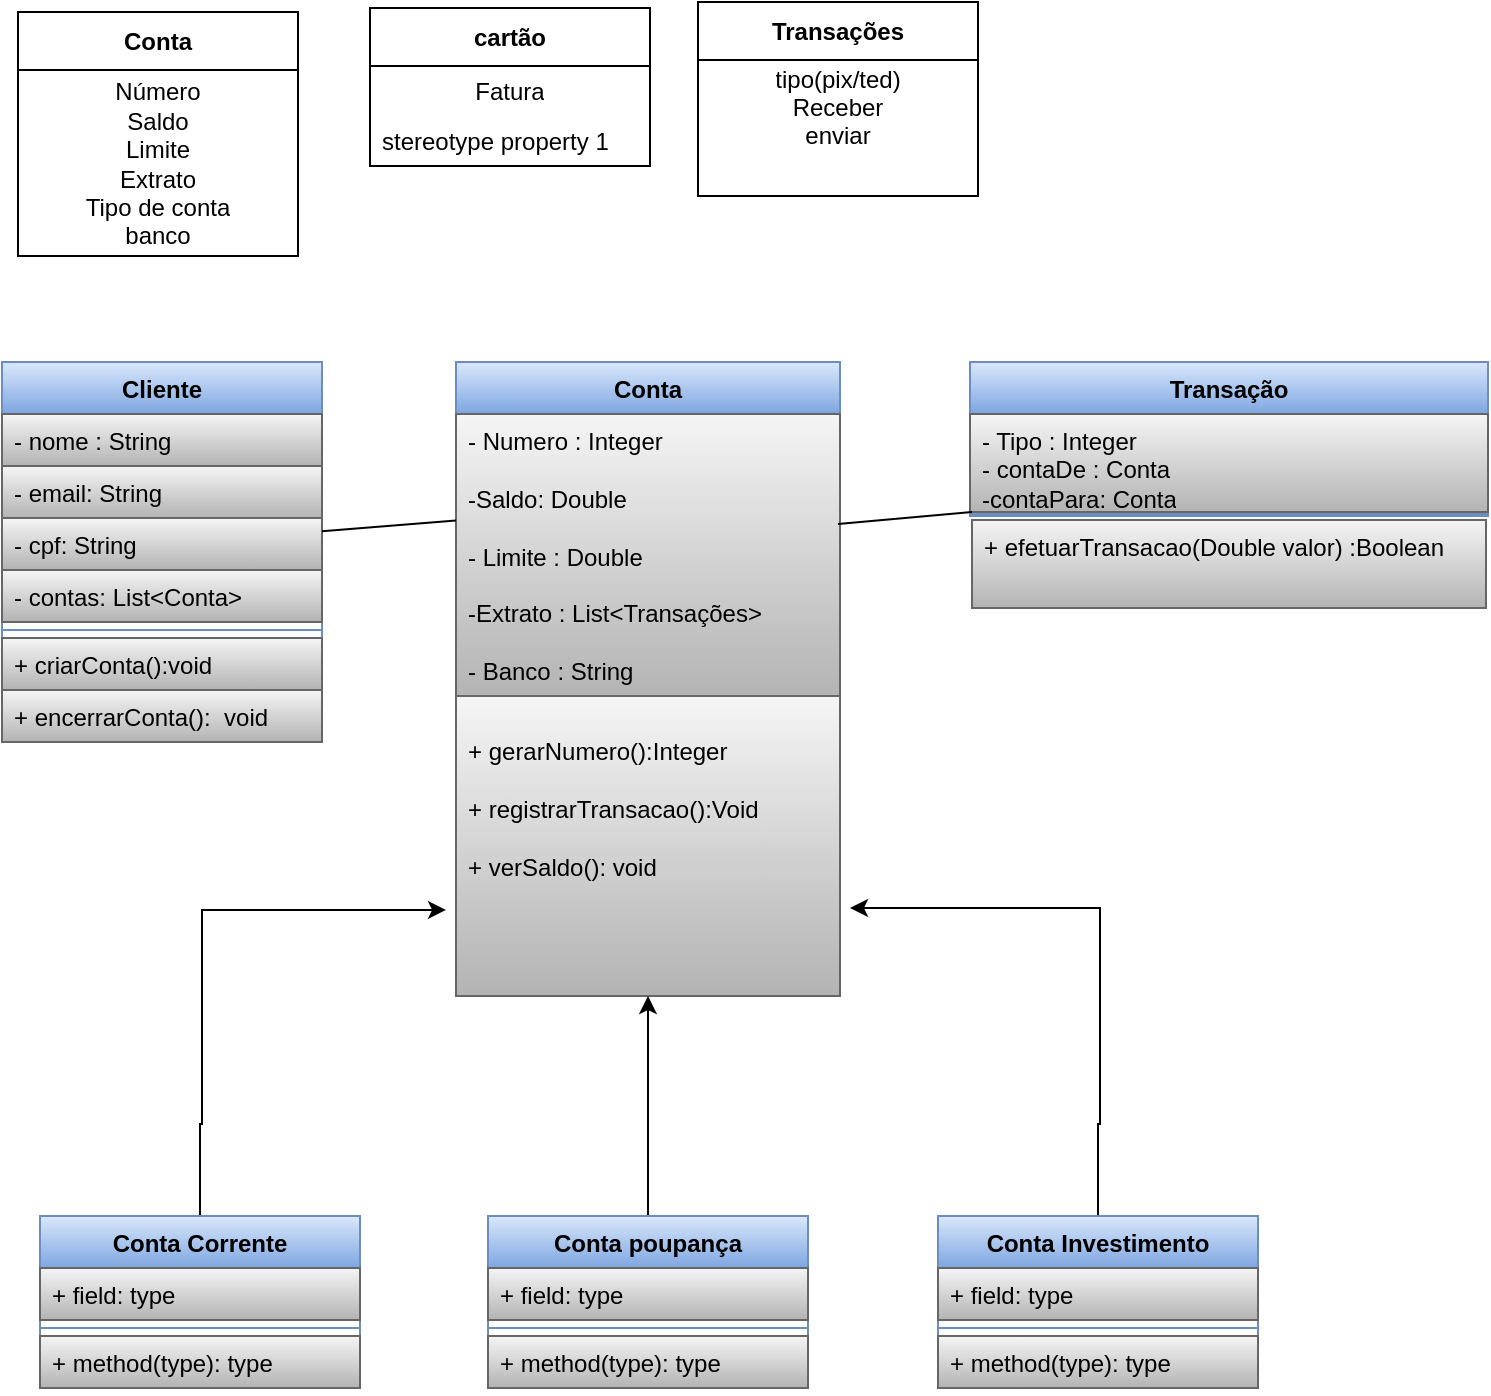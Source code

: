 <mxfile version="24.0.2" type="device">
  <diagram name="Página-1" id="RTMg8oHHeeSZe0mHpt-8">
    <mxGraphModel dx="1434" dy="780" grid="0" gridSize="10" guides="1" tooltips="1" connect="1" arrows="1" fold="1" page="1" pageScale="1" pageWidth="827" pageHeight="1169" background="none" math="0" shadow="0">
      <root>
        <mxCell id="0" />
        <mxCell id="1" parent="0" />
        <mxCell id="x5Ubl2-uREqJNJWsfz0u-1" value="Conta" style="swimlane;fontStyle=1;align=center;verticalAlign=middle;childLayout=stackLayout;horizontal=1;startSize=29;horizontalStack=0;resizeParent=1;resizeParentMax=0;resizeLast=0;collapsible=0;marginBottom=0;html=1;whiteSpace=wrap;" vertex="1" parent="1">
          <mxGeometry x="44" y="26" width="140" height="122" as="geometry" />
        </mxCell>
        <mxCell id="x5Ubl2-uREqJNJWsfz0u-2" value="&lt;div&gt;Número&lt;/div&gt;Saldo&lt;div&gt;Limite&lt;/div&gt;&lt;div&gt;Extrato&lt;/div&gt;&lt;div&gt;Tipo de conta&lt;/div&gt;&lt;div&gt;banco&lt;/div&gt;" style="text;html=1;strokeColor=none;fillColor=none;align=center;verticalAlign=middle;spacingLeft=4;spacingRight=4;overflow=hidden;rotatable=0;points=[[0,0.5],[1,0.5]];portConstraint=eastwest;whiteSpace=wrap;" vertex="1" parent="x5Ubl2-uREqJNJWsfz0u-1">
          <mxGeometry y="29" width="140" height="93" as="geometry" />
        </mxCell>
        <mxCell id="x5Ubl2-uREqJNJWsfz0u-4" value="cartão" style="swimlane;fontStyle=1;align=center;verticalAlign=middle;childLayout=stackLayout;horizontal=1;startSize=29;horizontalStack=0;resizeParent=1;resizeParentMax=0;resizeLast=0;collapsible=0;marginBottom=0;html=1;whiteSpace=wrap;" vertex="1" parent="1">
          <mxGeometry x="220" y="24" width="140" height="79" as="geometry" />
        </mxCell>
        <mxCell id="x5Ubl2-uREqJNJWsfz0u-5" value="Fatura" style="text;html=1;strokeColor=none;fillColor=none;align=center;verticalAlign=middle;spacingLeft=4;spacingRight=4;overflow=hidden;rotatable=0;points=[[0,0.5],[1,0.5]];portConstraint=eastwest;whiteSpace=wrap;" vertex="1" parent="x5Ubl2-uREqJNJWsfz0u-4">
          <mxGeometry y="29" width="140" height="25" as="geometry" />
        </mxCell>
        <mxCell id="x5Ubl2-uREqJNJWsfz0u-6" value="stereotype property 1" style="text;html=1;strokeColor=none;fillColor=none;align=left;verticalAlign=middle;spacingLeft=4;spacingRight=4;overflow=hidden;rotatable=0;points=[[0,0.5],[1,0.5]];portConstraint=eastwest;whiteSpace=wrap;" vertex="1" parent="x5Ubl2-uREqJNJWsfz0u-4">
          <mxGeometry y="54" width="140" height="25" as="geometry" />
        </mxCell>
        <mxCell id="x5Ubl2-uREqJNJWsfz0u-7" value="Transações" style="swimlane;fontStyle=1;align=center;verticalAlign=middle;childLayout=stackLayout;horizontal=1;startSize=29;horizontalStack=0;resizeParent=1;resizeParentMax=0;resizeLast=0;collapsible=0;marginBottom=0;html=1;whiteSpace=wrap;" vertex="1" parent="1">
          <mxGeometry x="384" y="21" width="140" height="97" as="geometry" />
        </mxCell>
        <mxCell id="x5Ubl2-uREqJNJWsfz0u-8" value="&lt;div&gt;tipo(pix/ted)&lt;/div&gt;&lt;div&gt;Receber&lt;/div&gt;&lt;div&gt;enviar&lt;/div&gt;&lt;div&gt;&lt;br&gt;&lt;/div&gt;&lt;div&gt;&lt;br&gt;&lt;/div&gt;&lt;div&gt;&lt;br&gt;&lt;/div&gt;" style="text;html=1;strokeColor=none;fillColor=none;align=center;verticalAlign=middle;spacingLeft=4;spacingRight=4;overflow=hidden;rotatable=0;points=[[0,0.5],[1,0.5]];portConstraint=eastwest;whiteSpace=wrap;" vertex="1" parent="x5Ubl2-uREqJNJWsfz0u-7">
          <mxGeometry y="29" width="140" height="68" as="geometry" />
        </mxCell>
        <mxCell id="x5Ubl2-uREqJNJWsfz0u-10" value="Conta" style="swimlane;fontStyle=1;align=center;verticalAlign=top;childLayout=stackLayout;horizontal=1;startSize=26;horizontalStack=0;resizeParent=1;resizeParentMax=0;resizeLast=0;collapsible=1;marginBottom=0;whiteSpace=wrap;html=1;fillColor=#dae8fc;gradientColor=#7ea6e0;strokeColor=#6c8ebf;" vertex="1" parent="1">
          <mxGeometry x="263" y="201" width="192" height="317" as="geometry" />
        </mxCell>
        <mxCell id="x5Ubl2-uREqJNJWsfz0u-11" value="- Numero : Integer&lt;div&gt;&lt;span style=&quot;background-color: initial;&quot;&gt;&lt;br&gt;&lt;/span&gt;&lt;/div&gt;&lt;div&gt;&lt;span style=&quot;background-color: initial;&quot;&gt;-Saldo: Double&lt;/span&gt;&lt;br&gt;&lt;/div&gt;&lt;div&gt;&lt;br&gt;&lt;/div&gt;&lt;div&gt;- Limite : Double&lt;/div&gt;&lt;div&gt;&lt;br&gt;&lt;/div&gt;&lt;div&gt;-Extrato : List&amp;lt;Transações&amp;gt;&lt;/div&gt;&lt;div&gt;&lt;br&gt;&lt;/div&gt;&lt;div&gt;- Banco : String&lt;/div&gt;&lt;div&gt;&lt;br&gt;&lt;/div&gt;&lt;div&gt;&lt;br&gt;&lt;/div&gt;" style="text;strokeColor=#666666;fillColor=#f5f5f5;align=left;verticalAlign=top;spacingLeft=4;spacingRight=4;overflow=hidden;rotatable=0;points=[[0,0.5],[1,0.5]];portConstraint=eastwest;whiteSpace=wrap;html=1;gradientColor=#b3b3b3;" vertex="1" parent="x5Ubl2-uREqJNJWsfz0u-10">
          <mxGeometry y="26" width="192" height="141" as="geometry" />
        </mxCell>
        <mxCell id="x5Ubl2-uREqJNJWsfz0u-13" value="&lt;div&gt;&lt;br&gt;&lt;/div&gt;&lt;div&gt;+ gerarNumero():Integer&lt;/div&gt;&lt;div&gt;&lt;br&gt;&lt;/div&gt;&lt;div&gt;+ registrarTransacao():Void&lt;/div&gt;&lt;div&gt;&lt;br&gt;&lt;/div&gt;&lt;div&gt;+ verSaldo(): void&lt;/div&gt;" style="text;strokeColor=#666666;fillColor=#f5f5f5;align=left;verticalAlign=top;spacingLeft=4;spacingRight=4;overflow=hidden;rotatable=0;points=[[0,0.5],[1,0.5]];portConstraint=eastwest;whiteSpace=wrap;html=1;gradientColor=#b3b3b3;" vertex="1" parent="x5Ubl2-uREqJNJWsfz0u-10">
          <mxGeometry y="167" width="192" height="150" as="geometry" />
        </mxCell>
        <mxCell id="x5Ubl2-uREqJNJWsfz0u-53" value="" style="edgeStyle=orthogonalEdgeStyle;rounded=0;orthogonalLoop=1;jettySize=auto;html=1;entryX=-0.026;entryY=0.713;entryDx=0;entryDy=0;entryPerimeter=0;" edge="1" parent="1" source="x5Ubl2-uREqJNJWsfz0u-20" target="x5Ubl2-uREqJNJWsfz0u-13">
          <mxGeometry relative="1" as="geometry">
            <mxPoint x="135" y="535" as="targetPoint" />
            <Array as="points">
              <mxPoint x="135" y="582" />
              <mxPoint x="136" y="582" />
              <mxPoint x="136" y="475" />
            </Array>
          </mxGeometry>
        </mxCell>
        <mxCell id="x5Ubl2-uREqJNJWsfz0u-20" value="Conta Corrente" style="swimlane;fontStyle=1;align=center;verticalAlign=top;childLayout=stackLayout;horizontal=1;startSize=26;horizontalStack=0;resizeParent=1;resizeParentMax=0;resizeLast=0;collapsible=1;marginBottom=0;whiteSpace=wrap;html=1;fillColor=#dae8fc;gradientColor=#7ea6e0;strokeColor=#6c8ebf;" vertex="1" parent="1">
          <mxGeometry x="55" y="628" width="160" height="86" as="geometry" />
        </mxCell>
        <mxCell id="x5Ubl2-uREqJNJWsfz0u-21" value="+ field: type" style="text;strokeColor=#666666;fillColor=#f5f5f5;align=left;verticalAlign=top;spacingLeft=4;spacingRight=4;overflow=hidden;rotatable=0;points=[[0,0.5],[1,0.5]];portConstraint=eastwest;whiteSpace=wrap;html=1;gradientColor=#b3b3b3;" vertex="1" parent="x5Ubl2-uREqJNJWsfz0u-20">
          <mxGeometry y="26" width="160" height="26" as="geometry" />
        </mxCell>
        <mxCell id="x5Ubl2-uREqJNJWsfz0u-22" value="" style="line;strokeWidth=1;fillColor=none;align=left;verticalAlign=middle;spacingTop=-1;spacingLeft=3;spacingRight=3;rotatable=0;labelPosition=right;points=[];portConstraint=eastwest;strokeColor=inherit;" vertex="1" parent="x5Ubl2-uREqJNJWsfz0u-20">
          <mxGeometry y="52" width="160" height="8" as="geometry" />
        </mxCell>
        <mxCell id="x5Ubl2-uREqJNJWsfz0u-23" value="+ method(type): type" style="text;strokeColor=#666666;fillColor=#f5f5f5;align=left;verticalAlign=top;spacingLeft=4;spacingRight=4;overflow=hidden;rotatable=0;points=[[0,0.5],[1,0.5]];portConstraint=eastwest;whiteSpace=wrap;html=1;gradientColor=#b3b3b3;" vertex="1" parent="x5Ubl2-uREqJNJWsfz0u-20">
          <mxGeometry y="60" width="160" height="26" as="geometry" />
        </mxCell>
        <mxCell id="x5Ubl2-uREqJNJWsfz0u-56" value="" style="edgeStyle=orthogonalEdgeStyle;rounded=0;orthogonalLoop=1;jettySize=auto;html=1;" edge="1" parent="1" source="x5Ubl2-uREqJNJWsfz0u-24" target="x5Ubl2-uREqJNJWsfz0u-13">
          <mxGeometry relative="1" as="geometry">
            <Array as="points">
              <mxPoint x="359" y="565" />
              <mxPoint x="359" y="565" />
            </Array>
          </mxGeometry>
        </mxCell>
        <mxCell id="x5Ubl2-uREqJNJWsfz0u-24" value="Conta poupança" style="swimlane;fontStyle=1;align=center;verticalAlign=top;childLayout=stackLayout;horizontal=1;startSize=26;horizontalStack=0;resizeParent=1;resizeParentMax=0;resizeLast=0;collapsible=1;marginBottom=0;whiteSpace=wrap;html=1;fillColor=#dae8fc;gradientColor=#7ea6e0;strokeColor=#6c8ebf;" vertex="1" parent="1">
          <mxGeometry x="279" y="628" width="160" height="86" as="geometry" />
        </mxCell>
        <mxCell id="x5Ubl2-uREqJNJWsfz0u-25" value="+ field: type" style="text;strokeColor=#666666;fillColor=#f5f5f5;align=left;verticalAlign=top;spacingLeft=4;spacingRight=4;overflow=hidden;rotatable=0;points=[[0,0.5],[1,0.5]];portConstraint=eastwest;whiteSpace=wrap;html=1;gradientColor=#b3b3b3;" vertex="1" parent="x5Ubl2-uREqJNJWsfz0u-24">
          <mxGeometry y="26" width="160" height="26" as="geometry" />
        </mxCell>
        <mxCell id="x5Ubl2-uREqJNJWsfz0u-26" value="" style="line;strokeWidth=1;fillColor=none;align=left;verticalAlign=middle;spacingTop=-1;spacingLeft=3;spacingRight=3;rotatable=0;labelPosition=right;points=[];portConstraint=eastwest;strokeColor=inherit;" vertex="1" parent="x5Ubl2-uREqJNJWsfz0u-24">
          <mxGeometry y="52" width="160" height="8" as="geometry" />
        </mxCell>
        <mxCell id="x5Ubl2-uREqJNJWsfz0u-27" value="+ method(type): type" style="text;strokeColor=#666666;fillColor=#f5f5f5;align=left;verticalAlign=top;spacingLeft=4;spacingRight=4;overflow=hidden;rotatable=0;points=[[0,0.5],[1,0.5]];portConstraint=eastwest;whiteSpace=wrap;html=1;gradientColor=#b3b3b3;" vertex="1" parent="x5Ubl2-uREqJNJWsfz0u-24">
          <mxGeometry y="60" width="160" height="26" as="geometry" />
        </mxCell>
        <mxCell id="x5Ubl2-uREqJNJWsfz0u-55" value="" style="edgeStyle=orthogonalEdgeStyle;rounded=0;orthogonalLoop=1;jettySize=auto;html=1;" edge="1" parent="1" source="x5Ubl2-uREqJNJWsfz0u-28">
          <mxGeometry relative="1" as="geometry">
            <mxPoint x="460" y="474" as="targetPoint" />
            <Array as="points">
              <mxPoint x="584" y="582" />
              <mxPoint x="585" y="582" />
            </Array>
          </mxGeometry>
        </mxCell>
        <mxCell id="x5Ubl2-uREqJNJWsfz0u-28" value="Conta Investimento" style="swimlane;fontStyle=1;align=center;verticalAlign=top;childLayout=stackLayout;horizontal=1;startSize=26;horizontalStack=0;resizeParent=1;resizeParentMax=0;resizeLast=0;collapsible=1;marginBottom=0;whiteSpace=wrap;html=1;fillColor=#dae8fc;gradientColor=#7ea6e0;strokeColor=#6c8ebf;" vertex="1" parent="1">
          <mxGeometry x="504" y="628" width="160" height="86" as="geometry" />
        </mxCell>
        <mxCell id="x5Ubl2-uREqJNJWsfz0u-29" value="+ field: type" style="text;strokeColor=#666666;fillColor=#f5f5f5;align=left;verticalAlign=top;spacingLeft=4;spacingRight=4;overflow=hidden;rotatable=0;points=[[0,0.5],[1,0.5]];portConstraint=eastwest;whiteSpace=wrap;html=1;gradientColor=#b3b3b3;" vertex="1" parent="x5Ubl2-uREqJNJWsfz0u-28">
          <mxGeometry y="26" width="160" height="26" as="geometry" />
        </mxCell>
        <mxCell id="x5Ubl2-uREqJNJWsfz0u-30" value="" style="line;strokeWidth=1;fillColor=none;align=left;verticalAlign=middle;spacingTop=-1;spacingLeft=3;spacingRight=3;rotatable=0;labelPosition=right;points=[];portConstraint=eastwest;strokeColor=inherit;" vertex="1" parent="x5Ubl2-uREqJNJWsfz0u-28">
          <mxGeometry y="52" width="160" height="8" as="geometry" />
        </mxCell>
        <mxCell id="x5Ubl2-uREqJNJWsfz0u-31" value="+ method(type): type" style="text;strokeColor=#666666;fillColor=#f5f5f5;align=left;verticalAlign=top;spacingLeft=4;spacingRight=4;overflow=hidden;rotatable=0;points=[[0,0.5],[1,0.5]];portConstraint=eastwest;whiteSpace=wrap;html=1;gradientColor=#b3b3b3;" vertex="1" parent="x5Ubl2-uREqJNJWsfz0u-28">
          <mxGeometry y="60" width="160" height="26" as="geometry" />
        </mxCell>
        <mxCell id="x5Ubl2-uREqJNJWsfz0u-32" value="Transação" style="swimlane;fontStyle=1;align=center;verticalAlign=top;childLayout=stackLayout;horizontal=1;startSize=26;horizontalStack=0;resizeParent=1;resizeParentMax=0;resizeLast=0;collapsible=1;marginBottom=0;whiteSpace=wrap;html=1;fillColor=#dae8fc;gradientColor=#7ea6e0;strokeColor=#6c8ebf;" vertex="1" parent="1">
          <mxGeometry x="520" y="201" width="259" height="77" as="geometry" />
        </mxCell>
        <mxCell id="x5Ubl2-uREqJNJWsfz0u-33" value="- Tipo : Integer&lt;div&gt;- contaDe : Conta&lt;/div&gt;&lt;div&gt;-contaPara: Conta&lt;/div&gt;" style="text;strokeColor=#666666;fillColor=#f5f5f5;align=left;verticalAlign=top;spacingLeft=4;spacingRight=4;overflow=hidden;rotatable=0;points=[[0,0.5],[1,0.5]];portConstraint=eastwest;whiteSpace=wrap;html=1;gradientColor=#b3b3b3;" vertex="1" parent="x5Ubl2-uREqJNJWsfz0u-32">
          <mxGeometry y="26" width="259" height="49" as="geometry" />
        </mxCell>
        <mxCell id="x5Ubl2-uREqJNJWsfz0u-34" value="" style="line;strokeWidth=1;fillColor=none;align=left;verticalAlign=middle;spacingTop=-1;spacingLeft=3;spacingRight=3;rotatable=0;labelPosition=right;points=[];portConstraint=eastwest;strokeColor=inherit;" vertex="1" parent="x5Ubl2-uREqJNJWsfz0u-32">
          <mxGeometry y="75" width="259" height="2" as="geometry" />
        </mxCell>
        <mxCell id="x5Ubl2-uREqJNJWsfz0u-36" value="+ efetuarTransacao(Double valor) :Boolean" style="text;strokeColor=#666666;fillColor=#f5f5f5;align=left;verticalAlign=top;spacingLeft=4;spacingRight=4;overflow=hidden;rotatable=0;points=[[0,0.5],[1,0.5]];portConstraint=eastwest;whiteSpace=wrap;html=1;strokeWidth=1;gradientColor=#b3b3b3;" vertex="1" parent="1">
          <mxGeometry x="521" y="280" width="257" height="44" as="geometry" />
        </mxCell>
        <mxCell id="x5Ubl2-uREqJNJWsfz0u-39" value="Cliente" style="swimlane;fontStyle=1;align=center;verticalAlign=top;childLayout=stackLayout;horizontal=1;startSize=26;horizontalStack=0;resizeParent=1;resizeParentMax=0;resizeLast=0;collapsible=1;marginBottom=0;whiteSpace=wrap;html=1;fillColor=#dae8fc;gradientColor=#7ea6e0;strokeColor=#6c8ebf;" vertex="1" parent="1">
          <mxGeometry x="36" y="201" width="160" height="190" as="geometry" />
        </mxCell>
        <mxCell id="x5Ubl2-uREqJNJWsfz0u-40" value="- nome : String" style="text;strokeColor=#666666;fillColor=#f5f5f5;align=left;verticalAlign=top;spacingLeft=4;spacingRight=4;overflow=hidden;rotatable=0;points=[[0,0.5],[1,0.5]];portConstraint=eastwest;whiteSpace=wrap;html=1;gradientColor=#b3b3b3;" vertex="1" parent="x5Ubl2-uREqJNJWsfz0u-39">
          <mxGeometry y="26" width="160" height="26" as="geometry" />
        </mxCell>
        <mxCell id="x5Ubl2-uREqJNJWsfz0u-43" value="- email: String" style="text;strokeColor=#666666;fillColor=#f5f5f5;align=left;verticalAlign=top;spacingLeft=4;spacingRight=4;overflow=hidden;rotatable=0;points=[[0,0.5],[1,0.5]];portConstraint=eastwest;whiteSpace=wrap;html=1;gradientColor=#b3b3b3;" vertex="1" parent="x5Ubl2-uREqJNJWsfz0u-39">
          <mxGeometry y="52" width="160" height="26" as="geometry" />
        </mxCell>
        <mxCell id="x5Ubl2-uREqJNJWsfz0u-44" value="- cpf: String" style="text;strokeColor=#666666;fillColor=#f5f5f5;align=left;verticalAlign=top;spacingLeft=4;spacingRight=4;overflow=hidden;rotatable=0;points=[[0,0.5],[1,0.5]];portConstraint=eastwest;whiteSpace=wrap;html=1;gradientColor=#b3b3b3;" vertex="1" parent="x5Ubl2-uREqJNJWsfz0u-39">
          <mxGeometry y="78" width="160" height="26" as="geometry" />
        </mxCell>
        <mxCell id="x5Ubl2-uREqJNJWsfz0u-45" value="- contas: List&amp;lt;Conta&amp;gt;" style="text;strokeColor=#666666;fillColor=#f5f5f5;align=left;verticalAlign=top;spacingLeft=4;spacingRight=4;overflow=hidden;rotatable=0;points=[[0,0.5],[1,0.5]];portConstraint=eastwest;whiteSpace=wrap;html=1;gradientColor=#b3b3b3;" vertex="1" parent="x5Ubl2-uREqJNJWsfz0u-39">
          <mxGeometry y="104" width="160" height="26" as="geometry" />
        </mxCell>
        <mxCell id="x5Ubl2-uREqJNJWsfz0u-41" value="" style="line;strokeWidth=1;fillColor=none;align=left;verticalAlign=middle;spacingTop=-1;spacingLeft=3;spacingRight=3;rotatable=0;labelPosition=right;points=[];portConstraint=eastwest;strokeColor=inherit;" vertex="1" parent="x5Ubl2-uREqJNJWsfz0u-39">
          <mxGeometry y="130" width="160" height="8" as="geometry" />
        </mxCell>
        <mxCell id="x5Ubl2-uREqJNJWsfz0u-42" value="+ criarConta():void&lt;div&gt;&lt;br&gt;&lt;/div&gt;" style="text;strokeColor=#666666;fillColor=#f5f5f5;align=left;verticalAlign=top;spacingLeft=4;spacingRight=4;overflow=hidden;rotatable=0;points=[[0,0.5],[1,0.5]];portConstraint=eastwest;whiteSpace=wrap;html=1;gradientColor=#b3b3b3;" vertex="1" parent="x5Ubl2-uREqJNJWsfz0u-39">
          <mxGeometry y="138" width="160" height="26" as="geometry" />
        </mxCell>
        <mxCell id="x5Ubl2-uREqJNJWsfz0u-46" value="&lt;div&gt;&lt;div&gt;+ encerrarConta():&amp;nbsp; void&lt;span style=&quot;white-space: pre;&quot;&gt;&#x9;&lt;/span&gt;&lt;/div&gt;&lt;div&gt;&lt;br&gt;&lt;/div&gt;&lt;/div&gt;" style="text;strokeColor=#666666;fillColor=#f5f5f5;align=left;verticalAlign=top;spacingLeft=4;spacingRight=4;overflow=hidden;rotatable=0;points=[[0,0.5],[1,0.5]];portConstraint=eastwest;whiteSpace=wrap;html=1;gradientColor=#b3b3b3;" vertex="1" parent="x5Ubl2-uREqJNJWsfz0u-39">
          <mxGeometry y="164" width="160" height="26" as="geometry" />
        </mxCell>
        <mxCell id="x5Ubl2-uREqJNJWsfz0u-57" value="" style="endArrow=none;html=1;rounded=0;entryX=0;entryY=0.25;entryDx=0;entryDy=0;" edge="1" parent="1" source="x5Ubl2-uREqJNJWsfz0u-44" target="x5Ubl2-uREqJNJWsfz0u-10">
          <mxGeometry width="50" height="50" relative="1" as="geometry">
            <mxPoint x="201" y="285" as="sourcePoint" />
            <mxPoint x="251" y="235" as="targetPoint" />
          </mxGeometry>
        </mxCell>
        <mxCell id="x5Ubl2-uREqJNJWsfz0u-58" value="" style="endArrow=none;html=1;rounded=0;entryX=0;entryY=0.25;entryDx=0;entryDy=0;" edge="1" parent="1">
          <mxGeometry width="50" height="50" relative="1" as="geometry">
            <mxPoint x="454" y="282" as="sourcePoint" />
            <mxPoint x="521" y="276" as="targetPoint" />
          </mxGeometry>
        </mxCell>
      </root>
    </mxGraphModel>
  </diagram>
</mxfile>

